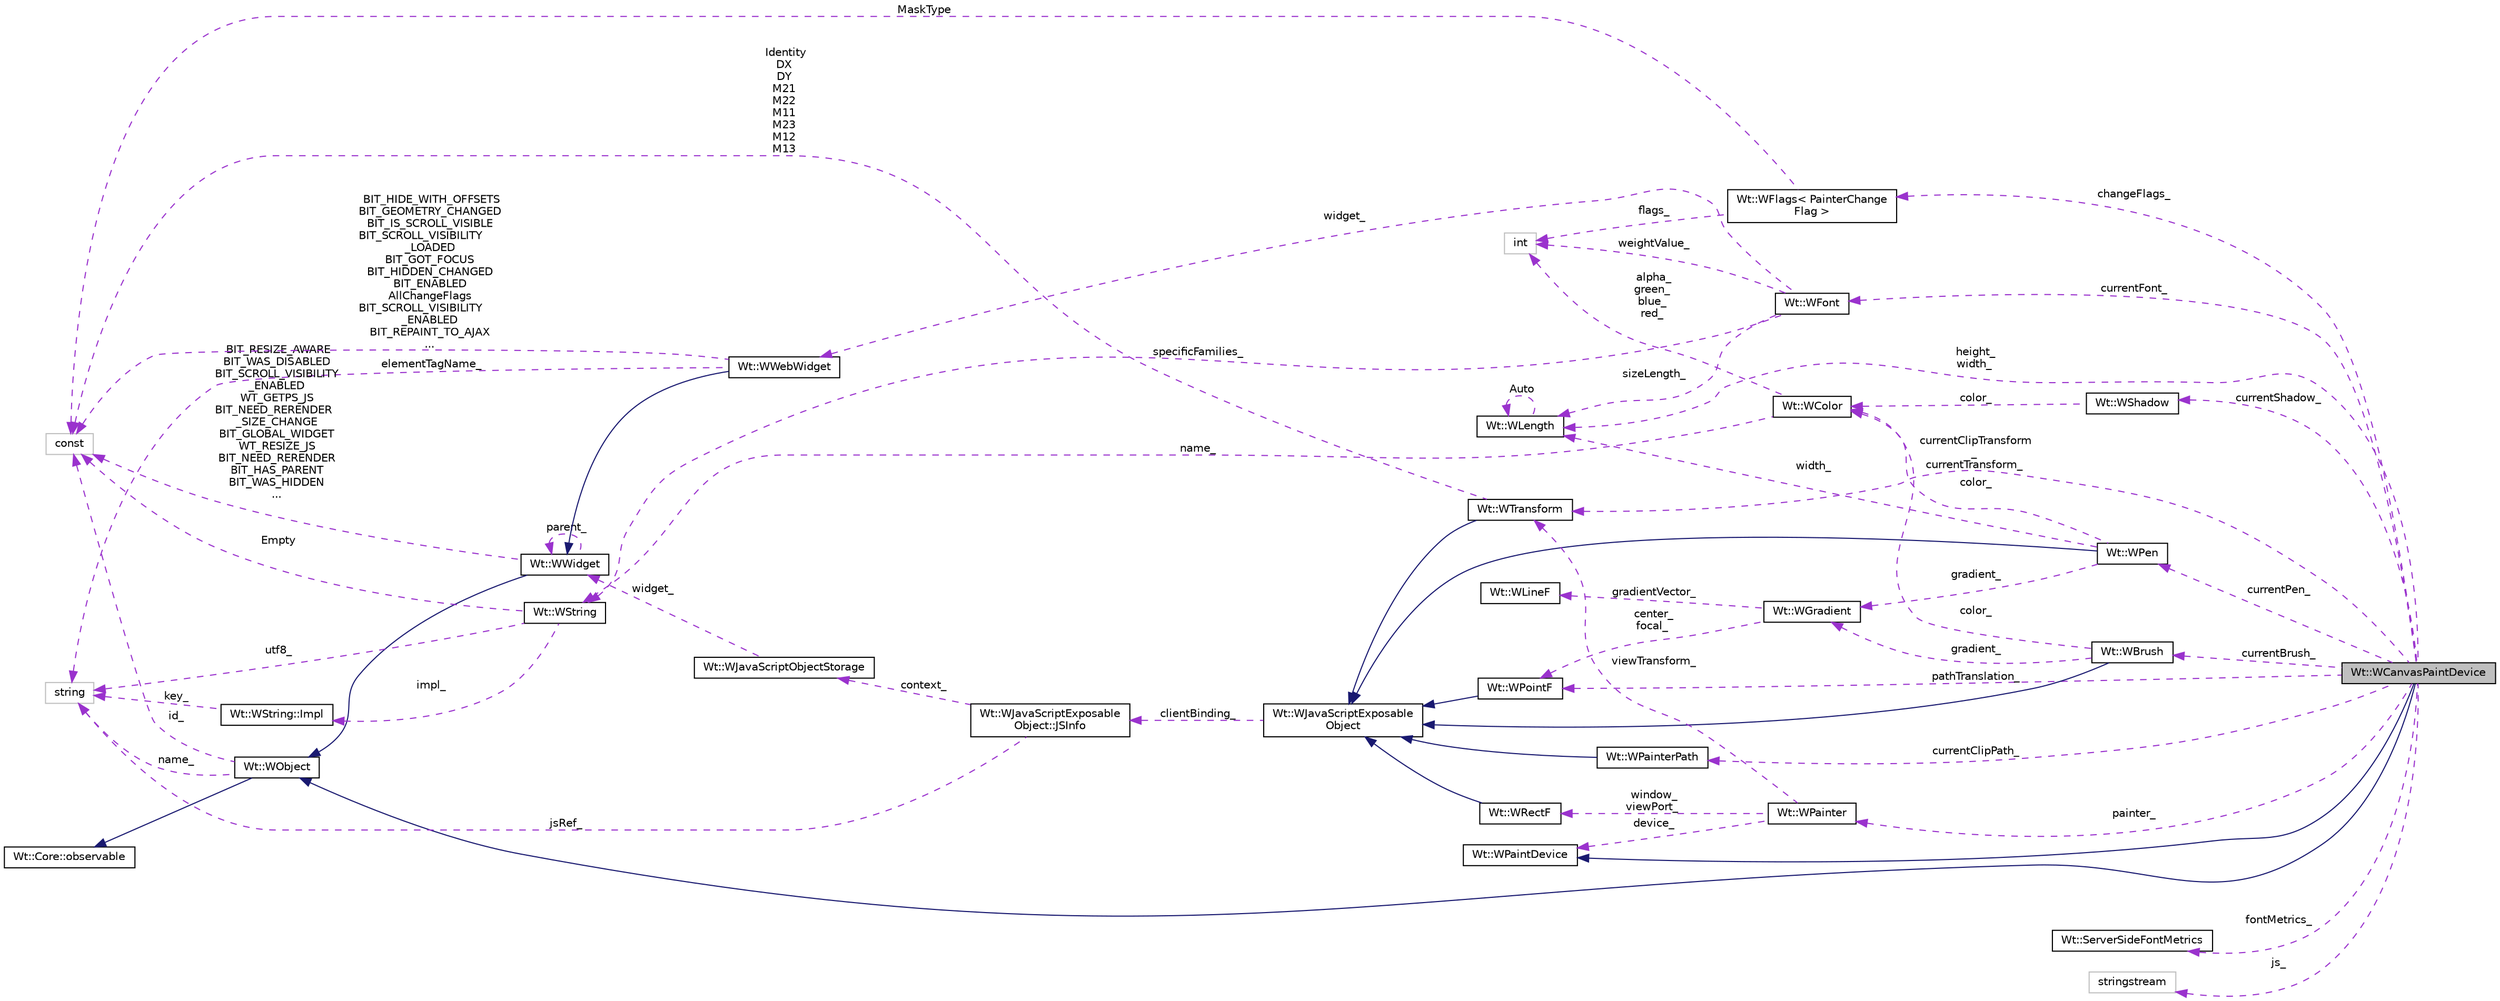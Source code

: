 digraph "Wt::WCanvasPaintDevice"
{
 // LATEX_PDF_SIZE
  edge [fontname="Helvetica",fontsize="10",labelfontname="Helvetica",labelfontsize="10"];
  node [fontname="Helvetica",fontsize="10",shape=record];
  rankdir="LR";
  Node1 [label="Wt::WCanvasPaintDevice",height=0.2,width=0.4,color="black", fillcolor="grey75", style="filled", fontcolor="black",tooltip="A paint device for rendering using the HTML 5 <canvas> element."];
  Node2 -> Node1 [dir="back",color="midnightblue",fontsize="10",style="solid",fontname="Helvetica"];
  Node2 [label="Wt::WObject",height=0.2,width=0.4,color="black", fillcolor="white", style="filled",URL="$classWt_1_1WObject.html",tooltip="A base class for objects that participate in the signal/slot system."];
  Node3 -> Node2 [dir="back",color="midnightblue",fontsize="10",style="solid",fontname="Helvetica"];
  Node3 [label="Wt::Core::observable",height=0.2,width=0.4,color="black", fillcolor="white", style="filled",URL="$classWt_1_1Core_1_1observable.html",tooltip="A base class for objects whose life-time can be tracked."];
  Node4 -> Node2 [dir="back",color="darkorchid3",fontsize="10",style="dashed",label=" name_" ,fontname="Helvetica"];
  Node4 [label="string",height=0.2,width=0.4,color="grey75", fillcolor="white", style="filled",tooltip=" "];
  Node5 -> Node2 [dir="back",color="darkorchid3",fontsize="10",style="dashed",label=" id_" ,fontname="Helvetica"];
  Node5 [label="const",height=0.2,width=0.4,color="grey75", fillcolor="white", style="filled",tooltip=" "];
  Node6 -> Node1 [dir="back",color="midnightblue",fontsize="10",style="solid",fontname="Helvetica"];
  Node6 [label="Wt::WPaintDevice",height=0.2,width=0.4,color="black", fillcolor="white", style="filled",URL="$classWt_1_1WPaintDevice.html",tooltip="The abstract base class for a paint device."];
  Node7 -> Node1 [dir="back",color="darkorchid3",fontsize="10",style="dashed",label=" pathTranslation_" ,fontname="Helvetica"];
  Node7 [label="Wt::WPointF",height=0.2,width=0.4,color="black", fillcolor="white", style="filled",URL="$classWt_1_1WPointF.html",tooltip="A value class that defines a 2D point."];
  Node8 -> Node7 [dir="back",color="midnightblue",fontsize="10",style="solid",fontname="Helvetica"];
  Node8 [label="Wt::WJavaScriptExposable\lObject",height=0.2,width=0.4,color="black", fillcolor="white", style="filled",URL="$classWt_1_1WJavaScriptExposableObject.html",tooltip="A JavaScript exposable object."];
  Node9 -> Node8 [dir="back",color="darkorchid3",fontsize="10",style="dashed",label=" clientBinding_" ,fontname="Helvetica"];
  Node9 [label="Wt::WJavaScriptExposable\lObject::JSInfo",height=0.2,width=0.4,color="black", fillcolor="white", style="filled",URL="$structWt_1_1WJavaScriptExposableObject_1_1JSInfo.html",tooltip=" "];
  Node4 -> Node9 [dir="back",color="darkorchid3",fontsize="10",style="dashed",label=" jsRef_" ,fontname="Helvetica"];
  Node10 -> Node9 [dir="back",color="darkorchid3",fontsize="10",style="dashed",label=" context_" ,fontname="Helvetica"];
  Node10 [label="Wt::WJavaScriptObjectStorage",height=0.2,width=0.4,color="black", fillcolor="white", style="filled",URL="$classWt_1_1WJavaScriptObjectStorage.html",tooltip=" "];
  Node11 -> Node10 [dir="back",color="darkorchid3",fontsize="10",style="dashed",label=" widget_" ,fontname="Helvetica"];
  Node11 [label="Wt::WWidget",height=0.2,width=0.4,color="black", fillcolor="white", style="filled",URL="$classWt_1_1WWidget.html",tooltip="The abstract base class for a user-interface component."];
  Node2 -> Node11 [dir="back",color="midnightblue",fontsize="10",style="solid",fontname="Helvetica"];
  Node11 -> Node11 [dir="back",color="darkorchid3",fontsize="10",style="dashed",label=" parent_" ,fontname="Helvetica"];
  Node5 -> Node11 [dir="back",color="darkorchid3",fontsize="10",style="dashed",label=" BIT_RESIZE_AWARE\nBIT_WAS_DISABLED\nBIT_SCROLL_VISIBILITY\l_ENABLED\nWT_GETPS_JS\nBIT_NEED_RERENDER\l_SIZE_CHANGE\nBIT_GLOBAL_WIDGET\nWT_RESIZE_JS\nBIT_NEED_RERENDER\nBIT_HAS_PARENT\nBIT_WAS_HIDDEN\n..." ,fontname="Helvetica"];
  Node12 -> Node1 [dir="back",color="darkorchid3",fontsize="10",style="dashed",label=" currentClipPath_" ,fontname="Helvetica"];
  Node12 [label="Wt::WPainterPath",height=0.2,width=0.4,color="black", fillcolor="white", style="filled",URL="$classWt_1_1WPainterPath.html",tooltip="A path defining a shape."];
  Node8 -> Node12 [dir="back",color="midnightblue",fontsize="10",style="solid",fontname="Helvetica"];
  Node13 -> Node1 [dir="back",color="darkorchid3",fontsize="10",style="dashed",label=" painter_" ,fontname="Helvetica"];
  Node13 [label="Wt::WPainter",height=0.2,width=0.4,color="black", fillcolor="white", style="filled",URL="$classWt_1_1WPainter.html",tooltip="Vector graphics painting class."];
  Node6 -> Node13 [dir="back",color="darkorchid3",fontsize="10",style="dashed",label=" device_" ,fontname="Helvetica"];
  Node14 -> Node13 [dir="back",color="darkorchid3",fontsize="10",style="dashed",label=" viewTransform_" ,fontname="Helvetica"];
  Node14 [label="Wt::WTransform",height=0.2,width=0.4,color="black", fillcolor="white", style="filled",URL="$classWt_1_1WTransform.html",tooltip="A value class that defines a 2D affine transformation matrix."];
  Node8 -> Node14 [dir="back",color="midnightblue",fontsize="10",style="solid",fontname="Helvetica"];
  Node5 -> Node14 [dir="back",color="darkorchid3",fontsize="10",style="dashed",label=" Identity\nDX\nDY\nM21\nM22\nM11\nM23\nM12\nM13" ,fontname="Helvetica"];
  Node15 -> Node13 [dir="back",color="darkorchid3",fontsize="10",style="dashed",label=" window_\nviewPort_" ,fontname="Helvetica"];
  Node15 [label="Wt::WRectF",height=0.2,width=0.4,color="black", fillcolor="white", style="filled",URL="$classWt_1_1WRectF.html",tooltip="A value class that defines a rectangle."];
  Node8 -> Node15 [dir="back",color="midnightblue",fontsize="10",style="solid",fontname="Helvetica"];
  Node16 -> Node1 [dir="back",color="darkorchid3",fontsize="10",style="dashed",label=" changeFlags_" ,fontname="Helvetica"];
  Node16 [label="Wt::WFlags\< PainterChange\lFlag \>",height=0.2,width=0.4,color="black", fillcolor="white", style="filled",URL="$classWt_1_1WFlags.html",tooltip=" "];
  Node17 -> Node16 [dir="back",color="darkorchid3",fontsize="10",style="dashed",label=" flags_" ,fontname="Helvetica"];
  Node17 [label="int",height=0.2,width=0.4,color="grey75", fillcolor="white", style="filled",tooltip=" "];
  Node5 -> Node16 [dir="back",color="darkorchid3",fontsize="10",style="dashed",label=" MaskType" ,fontname="Helvetica"];
  Node14 -> Node1 [dir="back",color="darkorchid3",fontsize="10",style="dashed",label=" currentClipTransform\l_\ncurrentTransform_" ,fontname="Helvetica"];
  Node18 -> Node1 [dir="back",color="darkorchid3",fontsize="10",style="dashed",label=" currentShadow_" ,fontname="Helvetica"];
  Node18 [label="Wt::WShadow",height=0.2,width=0.4,color="black", fillcolor="white", style="filled",URL="$classWt_1_1WShadow.html",tooltip="A value class that defines a shadow style."];
  Node19 -> Node18 [dir="back",color="darkorchid3",fontsize="10",style="dashed",label=" color_" ,fontname="Helvetica"];
  Node19 [label="Wt::WColor",height=0.2,width=0.4,color="black", fillcolor="white", style="filled",URL="$classWt_1_1WColor.html",tooltip="A value class that defines a color."];
  Node20 -> Node19 [dir="back",color="darkorchid3",fontsize="10",style="dashed",label=" name_" ,fontname="Helvetica"];
  Node20 [label="Wt::WString",height=0.2,width=0.4,color="black", fillcolor="white", style="filled",URL="$classWt_1_1WString.html",tooltip="A value class which describes a locale-aware unicode string."];
  Node21 -> Node20 [dir="back",color="darkorchid3",fontsize="10",style="dashed",label=" impl_" ,fontname="Helvetica"];
  Node21 [label="Wt::WString::Impl",height=0.2,width=0.4,color="black", fillcolor="white", style="filled",URL="$structWt_1_1WString_1_1Impl.html",tooltip=" "];
  Node4 -> Node21 [dir="back",color="darkorchid3",fontsize="10",style="dashed",label=" key_" ,fontname="Helvetica"];
  Node4 -> Node20 [dir="back",color="darkorchid3",fontsize="10",style="dashed",label=" utf8_" ,fontname="Helvetica"];
  Node5 -> Node20 [dir="back",color="darkorchid3",fontsize="10",style="dashed",label=" Empty" ,fontname="Helvetica"];
  Node17 -> Node19 [dir="back",color="darkorchid3",fontsize="10",style="dashed",label=" alpha_\ngreen_\nblue_\nred_" ,fontname="Helvetica"];
  Node22 -> Node1 [dir="back",color="darkorchid3",fontsize="10",style="dashed",label=" fontMetrics_" ,fontname="Helvetica"];
  Node22 [label="Wt::ServerSideFontMetrics",height=0.2,width=0.4,color="black", fillcolor="white", style="filled",URL="$classWt_1_1ServerSideFontMetrics.html",tooltip=" "];
  Node23 -> Node1 [dir="back",color="darkorchid3",fontsize="10",style="dashed",label=" currentBrush_" ,fontname="Helvetica"];
  Node23 [label="Wt::WBrush",height=0.2,width=0.4,color="black", fillcolor="white", style="filled",URL="$classWt_1_1WBrush.html",tooltip="A value class that defines the style for filling a path."];
  Node8 -> Node23 [dir="back",color="midnightblue",fontsize="10",style="solid",fontname="Helvetica"];
  Node19 -> Node23 [dir="back",color="darkorchid3",fontsize="10",style="dashed",label=" color_" ,fontname="Helvetica"];
  Node24 -> Node23 [dir="back",color="darkorchid3",fontsize="10",style="dashed",label=" gradient_" ,fontname="Helvetica"];
  Node24 [label="Wt::WGradient",height=0.2,width=0.4,color="black", fillcolor="white", style="filled",URL="$classWt_1_1WGradient.html",tooltip="A linear or radial gradient."];
  Node7 -> Node24 [dir="back",color="darkorchid3",fontsize="10",style="dashed",label=" center_\nfocal_" ,fontname="Helvetica"];
  Node25 -> Node24 [dir="back",color="darkorchid3",fontsize="10",style="dashed",label=" gradientVector_" ,fontname="Helvetica"];
  Node25 [label="Wt::WLineF",height=0.2,width=0.4,color="black", fillcolor="white", style="filled",URL="$classWt_1_1WLineF.html",tooltip="Utility class that defines a single line."];
  Node26 -> Node1 [dir="back",color="darkorchid3",fontsize="10",style="dashed",label=" currentPen_" ,fontname="Helvetica"];
  Node26 [label="Wt::WPen",height=0.2,width=0.4,color="black", fillcolor="white", style="filled",URL="$classWt_1_1WPen.html",tooltip="A value class that defines the style for pen strokes."];
  Node8 -> Node26 [dir="back",color="midnightblue",fontsize="10",style="solid",fontname="Helvetica"];
  Node19 -> Node26 [dir="back",color="darkorchid3",fontsize="10",style="dashed",label=" color_" ,fontname="Helvetica"];
  Node24 -> Node26 [dir="back",color="darkorchid3",fontsize="10",style="dashed",label=" gradient_" ,fontname="Helvetica"];
  Node27 -> Node26 [dir="back",color="darkorchid3",fontsize="10",style="dashed",label=" width_" ,fontname="Helvetica"];
  Node27 [label="Wt::WLength",height=0.2,width=0.4,color="black", fillcolor="white", style="filled",URL="$classWt_1_1WLength.html",tooltip="A value class that describes a CSS length."];
  Node27 -> Node27 [dir="back",color="darkorchid3",fontsize="10",style="dashed",label=" Auto" ,fontname="Helvetica"];
  Node28 -> Node1 [dir="back",color="darkorchid3",fontsize="10",style="dashed",label=" js_" ,fontname="Helvetica"];
  Node28 [label="stringstream",height=0.2,width=0.4,color="grey75", fillcolor="white", style="filled",tooltip=" "];
  Node29 -> Node1 [dir="back",color="darkorchid3",fontsize="10",style="dashed",label=" currentFont_" ,fontname="Helvetica"];
  Node29 [label="Wt::WFont",height=0.2,width=0.4,color="black", fillcolor="white", style="filled",URL="$classWt_1_1WFont.html",tooltip="A value class that describes a font."];
  Node20 -> Node29 [dir="back",color="darkorchid3",fontsize="10",style="dashed",label=" specificFamilies_" ,fontname="Helvetica"];
  Node17 -> Node29 [dir="back",color="darkorchid3",fontsize="10",style="dashed",label=" weightValue_" ,fontname="Helvetica"];
  Node30 -> Node29 [dir="back",color="darkorchid3",fontsize="10",style="dashed",label=" widget_" ,fontname="Helvetica"];
  Node30 [label="Wt::WWebWidget",height=0.2,width=0.4,color="black", fillcolor="white", style="filled",URL="$classWt_1_1WWebWidget.html",tooltip="A base class for widgets with an HTML counterpart."];
  Node11 -> Node30 [dir="back",color="midnightblue",fontsize="10",style="solid",fontname="Helvetica"];
  Node4 -> Node30 [dir="back",color="darkorchid3",fontsize="10",style="dashed",label=" elementTagName_" ,fontname="Helvetica"];
  Node5 -> Node30 [dir="back",color="darkorchid3",fontsize="10",style="dashed",label=" BIT_HIDE_WITH_OFFSETS\nBIT_GEOMETRY_CHANGED\nBIT_IS_SCROLL_VISIBLE\nBIT_SCROLL_VISIBILITY\l_LOADED\nBIT_GOT_FOCUS\nBIT_HIDDEN_CHANGED\nBIT_ENABLED\nAllChangeFlags\nBIT_SCROLL_VISIBILITY\l_ENABLED\nBIT_REPAINT_TO_AJAX\n..." ,fontname="Helvetica"];
  Node27 -> Node29 [dir="back",color="darkorchid3",fontsize="10",style="dashed",label=" sizeLength_" ,fontname="Helvetica"];
  Node27 -> Node1 [dir="back",color="darkorchid3",fontsize="10",style="dashed",label=" height_\nwidth_" ,fontname="Helvetica"];
}

